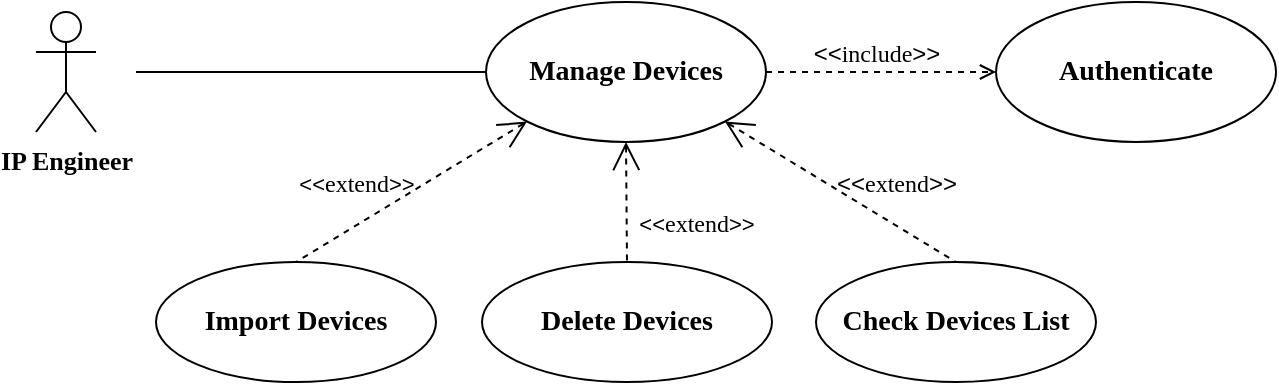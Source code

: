 <mxfile version="13.6.2" type="github"><diagram id="fceYZK4B8EAD64JDlkFU" name="Page-1"><mxGraphModel dx="1038" dy="548" grid="1" gridSize="10" guides="1" tooltips="1" connect="1" arrows="1" fold="1" page="1" pageScale="1" pageWidth="850" pageHeight="1100" math="0" shadow="0" extFonts="Old Standard TT^https://fonts.googleapis.com/css?family=Old+Standard+TT"><root><mxCell id="0"/><mxCell id="1" parent="0"/><mxCell id="-iHK7DbHTOzeOGLWi6nB-23" value="&lt;font face=&quot;Old Standard TT&quot; size=&quot;1&quot;&gt;&lt;b style=&quot;font-size: 13px&quot;&gt;IP Engineer&lt;/b&gt;&lt;/font&gt;" style="shape=umlActor;html=1;verticalLabelPosition=bottom;verticalAlign=top;align=center;" vertex="1" parent="1"><mxGeometry x="120" y="235" width="30" height="60" as="geometry"/></mxCell><mxCell id="-iHK7DbHTOzeOGLWi6nB-24" value="&lt;font face=&quot;Old Standard TT&quot;&gt;&lt;span style=&quot;font-size: 14px&quot;&gt;&lt;b&gt;Authenticate&lt;/b&gt;&lt;/span&gt;&lt;/font&gt;" style="ellipse;whiteSpace=wrap;html=1;fillColor=none;" vertex="1" parent="1"><mxGeometry x="600" y="230" width="140" height="70" as="geometry"/></mxCell><mxCell id="-iHK7DbHTOzeOGLWi6nB-25" value="&lt;font face=&quot;Old Standard TT&quot; size=&quot;1&quot;&gt;&lt;b style=&quot;font-size: 14px&quot;&gt;Manage Devices&lt;/b&gt;&lt;/font&gt;" style="ellipse;whiteSpace=wrap;html=1;fillColor=none;" vertex="1" parent="1"><mxGeometry x="345" y="230" width="140" height="70" as="geometry"/></mxCell><mxCell id="-iHK7DbHTOzeOGLWi6nB-26" value="&lt;font style=&quot;font-size: 12px&quot;&gt;&amp;lt;&amp;lt;&lt;font face=&quot;Old Standard TT&quot; style=&quot;font-size: 12px&quot;&gt;include&lt;/font&gt;&amp;gt;&amp;gt;&lt;/font&gt;" style="edgeStyle=none;html=1;endArrow=open;verticalAlign=bottom;dashed=1;labelBackgroundColor=none;exitX=1;exitY=0.5;exitDx=0;exitDy=0;entryX=0;entryY=0.5;entryDx=0;entryDy=0;" edge="1" parent="1" source="-iHK7DbHTOzeOGLWi6nB-25" target="-iHK7DbHTOzeOGLWi6nB-24"><mxGeometry x="-0.043" width="160" relative="1" as="geometry"><mxPoint x="590" y="280" as="sourcePoint"/><mxPoint x="640" y="265" as="targetPoint"/><Array as="points"/><mxPoint as="offset"/></mxGeometry></mxCell><mxCell id="-iHK7DbHTOzeOGLWi6nB-27" value="" style="edgeStyle=none;html=1;endArrow=none;verticalAlign=bottom;entryX=0;entryY=0.5;entryDx=0;entryDy=0;" edge="1" parent="1" target="-iHK7DbHTOzeOGLWi6nB-25"><mxGeometry width="160" relative="1" as="geometry"><mxPoint x="170.0" y="265" as="sourcePoint"/><mxPoint x="320" y="185" as="targetPoint"/></mxGeometry></mxCell><mxCell id="-iHK7DbHTOzeOGLWi6nB-28" value="&lt;font face=&quot;Old Standard TT&quot; size=&quot;1&quot;&gt;&lt;b style=&quot;font-size: 14px&quot;&gt;Import Devices&lt;/b&gt;&lt;/font&gt;" style="ellipse;whiteSpace=wrap;html=1;fillColor=none;" vertex="1" parent="1"><mxGeometry x="180" y="360" width="140" height="60" as="geometry"/></mxCell><mxCell id="-iHK7DbHTOzeOGLWi6nB-29" value="&lt;font face=&quot;Old Standard TT&quot; size=&quot;1&quot;&gt;&lt;b style=&quot;font-size: 14px&quot;&gt;Check Devices List&lt;/b&gt;&lt;/font&gt;" style="ellipse;whiteSpace=wrap;html=1;fillColor=none;" vertex="1" parent="1"><mxGeometry x="510" y="360" width="140" height="60" as="geometry"/></mxCell><mxCell id="-iHK7DbHTOzeOGLWi6nB-30" value="&lt;font face=&quot;Old Standard TT&quot; size=&quot;1&quot;&gt;&lt;b style=&quot;font-size: 14px&quot;&gt;Delete Devices&lt;/b&gt;&lt;/font&gt;" style="ellipse;whiteSpace=wrap;html=1;fillColor=none;" vertex="1" parent="1"><mxGeometry x="343" y="360" width="145" height="60" as="geometry"/></mxCell><mxCell id="-iHK7DbHTOzeOGLWi6nB-31" value="&lt;font style=&quot;font-size: 12px&quot;&gt;&amp;lt;&amp;lt;&lt;font face=&quot;Old Standard TT&quot; style=&quot;font-size: 12px&quot;&gt;extend&lt;/font&gt;&amp;gt;&amp;gt;&lt;/font&gt;" style="edgeStyle=none;html=1;startArrow=open;endArrow=none;startSize=12;verticalAlign=bottom;dashed=1;labelBackgroundColor=none;exitX=1;exitY=1;exitDx=0;exitDy=0;entryX=0.5;entryY=0;entryDx=0;entryDy=0;" edge="1" parent="1" source="-iHK7DbHTOzeOGLWi6nB-25" target="-iHK7DbHTOzeOGLWi6nB-29"><mxGeometry x="0.39" y="10" width="160" relative="1" as="geometry"><mxPoint x="330" y="340" as="sourcePoint"/><mxPoint x="490" y="340" as="targetPoint"/><mxPoint as="offset"/></mxGeometry></mxCell><mxCell id="-iHK7DbHTOzeOGLWi6nB-32" value="&amp;lt;&amp;lt;&lt;font face=&quot;Old Standard TT&quot; style=&quot;font-size: 12px&quot;&gt;extend&lt;/font&gt;&amp;gt;&amp;gt;" style="edgeStyle=none;html=1;startArrow=open;endArrow=none;startSize=12;verticalAlign=bottom;dashed=1;labelBackgroundColor=none;entryX=0.5;entryY=0;entryDx=0;entryDy=0;exitX=0;exitY=1;exitDx=0;exitDy=0;" edge="1" parent="1" source="-iHK7DbHTOzeOGLWi6nB-25" target="-iHK7DbHTOzeOGLWi6nB-28"><mxGeometry x="0.39" y="-10" width="160" relative="1" as="geometry"><mxPoint x="365" y="320" as="sourcePoint"/><mxPoint x="460" y="360" as="targetPoint"/><mxPoint as="offset"/></mxGeometry></mxCell><mxCell id="-iHK7DbHTOzeOGLWi6nB-33" value="&amp;lt;&amp;lt;&lt;font face=&quot;Old Standard TT&quot; style=&quot;font-size: 12px&quot;&gt;extend&lt;/font&gt;&amp;gt;&amp;gt;" style="edgeStyle=none;html=1;startArrow=open;endArrow=none;startSize=12;verticalAlign=bottom;dashed=1;labelBackgroundColor=none;entryX=0.5;entryY=0;entryDx=0;entryDy=0;exitX=0.5;exitY=1;exitDx=0;exitDy=0;" edge="1" parent="1" source="-iHK7DbHTOzeOGLWi6nB-25" target="-iHK7DbHTOzeOGLWi6nB-30"><mxGeometry x="0.676" y="35" width="160" relative="1" as="geometry"><mxPoint x="400" y="301" as="sourcePoint"/><mxPoint x="540" y="390" as="targetPoint"/><mxPoint as="offset"/></mxGeometry></mxCell></root></mxGraphModel></diagram></mxfile>